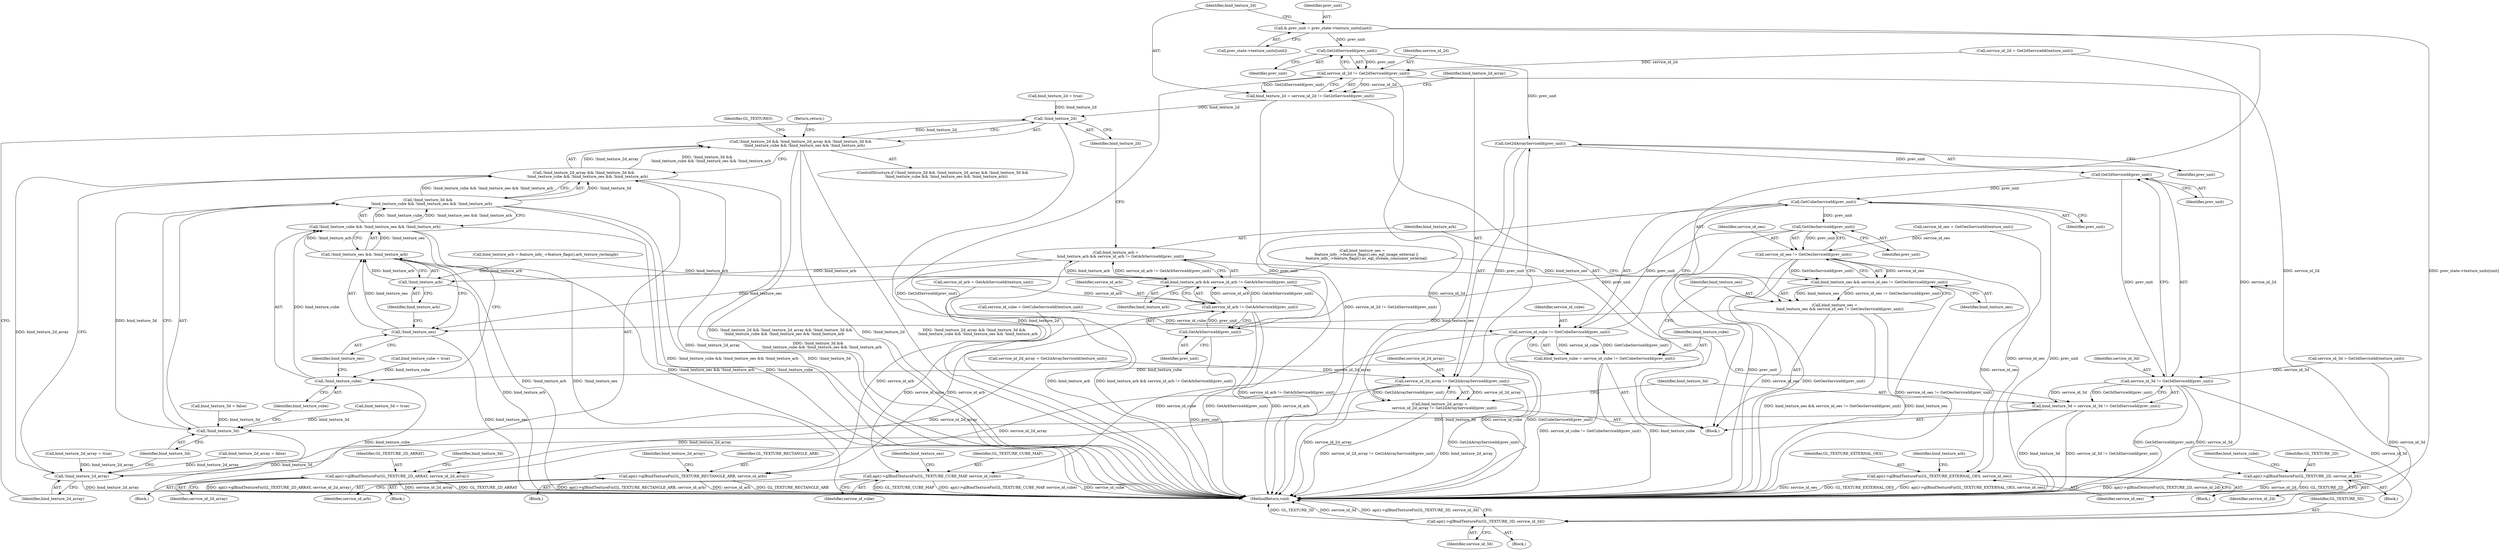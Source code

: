 digraph "0_Chrome_d128139d53e9268e87921e82d89b3f2053cb83fd@array" {
"1000191" [label="(Call,& prev_unit = prev_state->texture_units[unit])"];
"1000202" [label="(Call,Get2dServiceId(prev_unit))"];
"1000200" [label="(Call,service_id_2d != Get2dServiceId(prev_unit))"];
"1000198" [label="(Call,bind_texture_2d = service_id_2d != Get2dServiceId(prev_unit))"];
"1000240" [label="(Call,!bind_texture_2d)"];
"1000239" [label="(Call,!bind_texture_2d && !bind_texture_2d_array && !bind_texture_3d &&\n      !bind_texture_cube && !bind_texture_oes && !bind_texture_arb)"];
"1000265" [label="(Call,api()->glBindTextureFn(GL_TEXTURE_2D, service_id_2d))"];
"1000208" [label="(Call,Get2dArrayServiceId(prev_unit))"];
"1000206" [label="(Call,service_id_2d_array != Get2dArrayServiceId(prev_unit))"];
"1000204" [label="(Call,bind_texture_2d_array =\n        service_id_2d_array != Get2dArrayServiceId(prev_unit))"];
"1000243" [label="(Call,!bind_texture_2d_array)"];
"1000242" [label="(Call,!bind_texture_2d_array && !bind_texture_3d &&\n      !bind_texture_cube && !bind_texture_oes && !bind_texture_arb)"];
"1000289" [label="(Call,api()->glBindTextureFn(GL_TEXTURE_2D_ARRAY, service_id_2d_array))"];
"1000214" [label="(Call,Get3dServiceId(prev_unit))"];
"1000212" [label="(Call,service_id_3d != Get3dServiceId(prev_unit))"];
"1000210" [label="(Call,bind_texture_3d = service_id_3d != Get3dServiceId(prev_unit))"];
"1000246" [label="(Call,!bind_texture_3d)"];
"1000245" [label="(Call,!bind_texture_3d &&\n      !bind_texture_cube && !bind_texture_oes && !bind_texture_arb)"];
"1000295" [label="(Call,api()->glBindTextureFn(GL_TEXTURE_3D, service_id_3d))"];
"1000220" [label="(Call,GetCubeServiceId(prev_unit))"];
"1000218" [label="(Call,service_id_cube != GetCubeServiceId(prev_unit))"];
"1000216" [label="(Call,bind_texture_cube = service_id_cube != GetCubeServiceId(prev_unit))"];
"1000249" [label="(Call,!bind_texture_cube)"];
"1000248" [label="(Call,!bind_texture_cube && !bind_texture_oes && !bind_texture_arb)"];
"1000271" [label="(Call,api()->glBindTextureFn(GL_TEXTURE_CUBE_MAP, service_id_cube))"];
"1000228" [label="(Call,GetOesServiceId(prev_unit))"];
"1000226" [label="(Call,service_id_oes != GetOesServiceId(prev_unit))"];
"1000224" [label="(Call,bind_texture_oes && service_id_oes != GetOesServiceId(prev_unit))"];
"1000222" [label="(Call,bind_texture_oes =\n         bind_texture_oes && service_id_oes != GetOesServiceId(prev_unit))"];
"1000252" [label="(Call,!bind_texture_oes)"];
"1000251" [label="(Call,!bind_texture_oes && !bind_texture_arb)"];
"1000277" [label="(Call,api()->glBindTextureFn(GL_TEXTURE_EXTERNAL_OES, service_id_oes))"];
"1000236" [label="(Call,GetArbServiceId(prev_unit))"];
"1000234" [label="(Call,service_id_arb != GetArbServiceId(prev_unit))"];
"1000232" [label="(Call,bind_texture_arb && service_id_arb != GetArbServiceId(prev_unit))"];
"1000230" [label="(Call,bind_texture_arb =\n        bind_texture_arb && service_id_arb != GetArbServiceId(prev_unit))"];
"1000254" [label="(Call,!bind_texture_arb)"];
"1000283" [label="(Call,api()->glBindTextureFn(GL_TEXTURE_RECTANGLE_ARB, service_id_arb))"];
"1000219" [label="(Identifier,service_id_cube)"];
"1000253" [label="(Identifier,bind_texture_oes)"];
"1000264" [label="(Block,)"];
"1000211" [label="(Identifier,bind_texture_3d)"];
"1000246" [label="(Call,!bind_texture_3d)"];
"1000251" [label="(Call,!bind_texture_oes && !bind_texture_arb)"];
"1000243" [label="(Call,!bind_texture_2d_array)"];
"1000293" [label="(Identifier,bind_texture_3d)"];
"1000202" [label="(Call,Get2dServiceId(prev_unit))"];
"1000216" [label="(Call,bind_texture_cube = service_id_cube != GetCubeServiceId(prev_unit))"];
"1000208" [label="(Call,Get2dArrayServiceId(prev_unit))"];
"1000298" [label="(MethodReturn,void)"];
"1000132" [label="(Call,service_id_cube = GetCubeServiceId(texture_unit))"];
"1000224" [label="(Call,bind_texture_oes && service_id_oes != GetOesServiceId(prev_unit))"];
"1000201" [label="(Identifier,service_id_2d)"];
"1000210" [label="(Call,bind_texture_3d = service_id_3d != Get3dServiceId(prev_unit))"];
"1000296" [label="(Identifier,GL_TEXTURE_3D)"];
"1000155" [label="(Call,bind_texture_oes =\n       feature_info_->feature_flags().oes_egl_image_external ||\n       feature_info_->feature_flags().nv_egl_stream_consumer_external)"];
"1000289" [label="(Call,api()->glBindTextureFn(GL_TEXTURE_2D_ARRAY, service_id_2d_array))"];
"1000270" [label="(Block,)"];
"1000284" [label="(Identifier,GL_TEXTURE_RECTANGLE_ARB)"];
"1000209" [label="(Identifier,prev_unit)"];
"1000272" [label="(Identifier,GL_TEXTURE_CUBE_MAP)"];
"1000231" [label="(Identifier,bind_texture_arb)"];
"1000225" [label="(Identifier,bind_texture_oes)"];
"1000285" [label="(Identifier,service_id_arb)"];
"1000257" [label="(Return,return;)"];
"1000250" [label="(Identifier,bind_texture_cube)"];
"1000290" [label="(Identifier,GL_TEXTURE_2D_ARRAY)"];
"1000151" [label="(Call,bind_texture_cube = true)"];
"1000193" [label="(Call,prev_state->texture_units[unit])"];
"1000142" [label="(Call,service_id_arb = GetArbServiceId(texture_unit))"];
"1000291" [label="(Identifier,service_id_2d_array)"];
"1000269" [label="(Identifier,bind_texture_cube)"];
"1000297" [label="(Identifier,service_id_3d)"];
"1000294" [label="(Block,)"];
"1000235" [label="(Identifier,service_id_arb)"];
"1000212" [label="(Call,service_id_3d != Get3dServiceId(prev_unit))"];
"1000283" [label="(Call,api()->glBindTextureFn(GL_TEXTURE_RECTANGLE_ARB, service_id_arb))"];
"1000288" [label="(Block,)"];
"1000276" [label="(Block,)"];
"1000206" [label="(Call,service_id_2d_array != Get2dArrayServiceId(prev_unit))"];
"1000226" [label="(Call,service_id_oes != GetOesServiceId(prev_unit))"];
"1000287" [label="(Identifier,bind_texture_2d_array)"];
"1000248" [label="(Call,!bind_texture_cube && !bind_texture_oes && !bind_texture_arb)"];
"1000184" [label="(Call,bind_texture_3d = true)"];
"1000275" [label="(Identifier,bind_texture_oes)"];
"1000205" [label="(Identifier,bind_texture_2d_array)"];
"1000214" [label="(Call,Get3dServiceId(prev_unit))"];
"1000217" [label="(Identifier,bind_texture_cube)"];
"1000255" [label="(Identifier,bind_texture_arb)"];
"1000267" [label="(Identifier,service_id_2d)"];
"1000232" [label="(Call,bind_texture_arb && service_id_arb != GetArbServiceId(prev_unit))"];
"1000271" [label="(Call,api()->glBindTextureFn(GL_TEXTURE_CUBE_MAP, service_id_cube))"];
"1000254" [label="(Call,!bind_texture_arb)"];
"1000165" [label="(Call,bind_texture_arb = feature_info_->feature_flags().arb_texture_rectangle)"];
"1000295" [label="(Call,api()->glBindTextureFn(GL_TEXTURE_3D, service_id_3d))"];
"1000282" [label="(Block,)"];
"1000244" [label="(Identifier,bind_texture_2d_array)"];
"1000266" [label="(Identifier,GL_TEXTURE_2D)"];
"1000273" [label="(Identifier,service_id_cube)"];
"1000281" [label="(Identifier,bind_texture_arb)"];
"1000171" [label="(Call,bind_texture_2d_array = false)"];
"1000122" [label="(Call,service_id_2d_array = Get2dArrayServiceId(texture_unit))"];
"1000247" [label="(Identifier,bind_texture_3d)"];
"1000189" [label="(Block,)"];
"1000240" [label="(Call,!bind_texture_2d)"];
"1000237" [label="(Identifier,prev_unit)"];
"1000260" [label="(Identifier,GL_TEXTURE0)"];
"1000147" [label="(Call,bind_texture_2d = true)"];
"1000117" [label="(Call,service_id_2d = Get2dServiceId(texture_unit))"];
"1000215" [label="(Identifier,prev_unit)"];
"1000242" [label="(Call,!bind_texture_2d_array && !bind_texture_3d &&\n      !bind_texture_cube && !bind_texture_oes && !bind_texture_arb)"];
"1000252" [label="(Call,!bind_texture_oes)"];
"1000222" [label="(Call,bind_texture_oes =\n         bind_texture_oes && service_id_oes != GetOesServiceId(prev_unit))"];
"1000191" [label="(Call,& prev_unit = prev_state->texture_units[unit])"];
"1000227" [label="(Identifier,service_id_oes)"];
"1000204" [label="(Call,bind_texture_2d_array =\n        service_id_2d_array != Get2dArrayServiceId(prev_unit))"];
"1000127" [label="(Call,service_id_3d = Get3dServiceId(texture_unit))"];
"1000239" [label="(Call,!bind_texture_2d && !bind_texture_2d_array && !bind_texture_3d &&\n      !bind_texture_cube && !bind_texture_oes && !bind_texture_arb)"];
"1000137" [label="(Call,service_id_oes = GetOesServiceId(texture_unit))"];
"1000221" [label="(Identifier,prev_unit)"];
"1000199" [label="(Identifier,bind_texture_2d)"];
"1000218" [label="(Call,service_id_cube != GetCubeServiceId(prev_unit))"];
"1000213" [label="(Identifier,service_id_3d)"];
"1000175" [label="(Call,bind_texture_3d = false)"];
"1000200" [label="(Call,service_id_2d != Get2dServiceId(prev_unit))"];
"1000207" [label="(Identifier,service_id_2d_array)"];
"1000265" [label="(Call,api()->glBindTextureFn(GL_TEXTURE_2D, service_id_2d))"];
"1000245" [label="(Call,!bind_texture_3d &&\n      !bind_texture_cube && !bind_texture_oes && !bind_texture_arb)"];
"1000203" [label="(Identifier,prev_unit)"];
"1000230" [label="(Call,bind_texture_arb =\n        bind_texture_arb && service_id_arb != GetArbServiceId(prev_unit))"];
"1000241" [label="(Identifier,bind_texture_2d)"];
"1000220" [label="(Call,GetCubeServiceId(prev_unit))"];
"1000236" [label="(Call,GetArbServiceId(prev_unit))"];
"1000181" [label="(Call,bind_texture_2d_array = true)"];
"1000198" [label="(Call,bind_texture_2d = service_id_2d != Get2dServiceId(prev_unit))"];
"1000233" [label="(Identifier,bind_texture_arb)"];
"1000228" [label="(Call,GetOesServiceId(prev_unit))"];
"1000192" [label="(Identifier,prev_unit)"];
"1000223" [label="(Identifier,bind_texture_oes)"];
"1000238" [label="(ControlStructure,if (!bind_texture_2d && !bind_texture_2d_array && !bind_texture_3d &&\n      !bind_texture_cube && !bind_texture_oes && !bind_texture_arb))"];
"1000278" [label="(Identifier,GL_TEXTURE_EXTERNAL_OES)"];
"1000234" [label="(Call,service_id_arb != GetArbServiceId(prev_unit))"];
"1000279" [label="(Identifier,service_id_oes)"];
"1000249" [label="(Call,!bind_texture_cube)"];
"1000277" [label="(Call,api()->glBindTextureFn(GL_TEXTURE_EXTERNAL_OES, service_id_oes))"];
"1000229" [label="(Identifier,prev_unit)"];
"1000191" -> "1000189"  [label="AST: "];
"1000191" -> "1000193"  [label="CFG: "];
"1000192" -> "1000191"  [label="AST: "];
"1000193" -> "1000191"  [label="AST: "];
"1000199" -> "1000191"  [label="CFG: "];
"1000191" -> "1000298"  [label="DDG: prev_state->texture_units[unit]"];
"1000191" -> "1000202"  [label="DDG: prev_unit"];
"1000202" -> "1000200"  [label="AST: "];
"1000202" -> "1000203"  [label="CFG: "];
"1000203" -> "1000202"  [label="AST: "];
"1000200" -> "1000202"  [label="CFG: "];
"1000202" -> "1000200"  [label="DDG: prev_unit"];
"1000202" -> "1000208"  [label="DDG: prev_unit"];
"1000200" -> "1000198"  [label="AST: "];
"1000201" -> "1000200"  [label="AST: "];
"1000198" -> "1000200"  [label="CFG: "];
"1000200" -> "1000298"  [label="DDG: service_id_2d"];
"1000200" -> "1000298"  [label="DDG: Get2dServiceId(prev_unit)"];
"1000200" -> "1000198"  [label="DDG: service_id_2d"];
"1000200" -> "1000198"  [label="DDG: Get2dServiceId(prev_unit)"];
"1000117" -> "1000200"  [label="DDG: service_id_2d"];
"1000200" -> "1000265"  [label="DDG: service_id_2d"];
"1000198" -> "1000189"  [label="AST: "];
"1000199" -> "1000198"  [label="AST: "];
"1000205" -> "1000198"  [label="CFG: "];
"1000198" -> "1000298"  [label="DDG: service_id_2d != Get2dServiceId(prev_unit)"];
"1000198" -> "1000240"  [label="DDG: bind_texture_2d"];
"1000240" -> "1000239"  [label="AST: "];
"1000240" -> "1000241"  [label="CFG: "];
"1000241" -> "1000240"  [label="AST: "];
"1000244" -> "1000240"  [label="CFG: "];
"1000239" -> "1000240"  [label="CFG: "];
"1000240" -> "1000298"  [label="DDG: bind_texture_2d"];
"1000240" -> "1000239"  [label="DDG: bind_texture_2d"];
"1000147" -> "1000240"  [label="DDG: bind_texture_2d"];
"1000239" -> "1000238"  [label="AST: "];
"1000239" -> "1000242"  [label="CFG: "];
"1000242" -> "1000239"  [label="AST: "];
"1000257" -> "1000239"  [label="CFG: "];
"1000260" -> "1000239"  [label="CFG: "];
"1000239" -> "1000298"  [label="DDG: !bind_texture_2d && !bind_texture_2d_array && !bind_texture_3d &&\n      !bind_texture_cube && !bind_texture_oes && !bind_texture_arb"];
"1000239" -> "1000298"  [label="DDG: !bind_texture_2d"];
"1000239" -> "1000298"  [label="DDG: !bind_texture_2d_array && !bind_texture_3d &&\n      !bind_texture_cube && !bind_texture_oes && !bind_texture_arb"];
"1000242" -> "1000239"  [label="DDG: !bind_texture_2d_array"];
"1000242" -> "1000239"  [label="DDG: !bind_texture_3d &&\n      !bind_texture_cube && !bind_texture_oes && !bind_texture_arb"];
"1000265" -> "1000264"  [label="AST: "];
"1000265" -> "1000267"  [label="CFG: "];
"1000266" -> "1000265"  [label="AST: "];
"1000267" -> "1000265"  [label="AST: "];
"1000269" -> "1000265"  [label="CFG: "];
"1000265" -> "1000298"  [label="DDG: api()->glBindTextureFn(GL_TEXTURE_2D, service_id_2d)"];
"1000265" -> "1000298"  [label="DDG: service_id_2d"];
"1000265" -> "1000298"  [label="DDG: GL_TEXTURE_2D"];
"1000117" -> "1000265"  [label="DDG: service_id_2d"];
"1000208" -> "1000206"  [label="AST: "];
"1000208" -> "1000209"  [label="CFG: "];
"1000209" -> "1000208"  [label="AST: "];
"1000206" -> "1000208"  [label="CFG: "];
"1000208" -> "1000206"  [label="DDG: prev_unit"];
"1000208" -> "1000214"  [label="DDG: prev_unit"];
"1000206" -> "1000204"  [label="AST: "];
"1000207" -> "1000206"  [label="AST: "];
"1000204" -> "1000206"  [label="CFG: "];
"1000206" -> "1000298"  [label="DDG: Get2dArrayServiceId(prev_unit)"];
"1000206" -> "1000298"  [label="DDG: service_id_2d_array"];
"1000206" -> "1000204"  [label="DDG: service_id_2d_array"];
"1000206" -> "1000204"  [label="DDG: Get2dArrayServiceId(prev_unit)"];
"1000122" -> "1000206"  [label="DDG: service_id_2d_array"];
"1000206" -> "1000289"  [label="DDG: service_id_2d_array"];
"1000204" -> "1000189"  [label="AST: "];
"1000205" -> "1000204"  [label="AST: "];
"1000211" -> "1000204"  [label="CFG: "];
"1000204" -> "1000298"  [label="DDG: service_id_2d_array != Get2dArrayServiceId(prev_unit)"];
"1000204" -> "1000298"  [label="DDG: bind_texture_2d_array"];
"1000204" -> "1000243"  [label="DDG: bind_texture_2d_array"];
"1000243" -> "1000242"  [label="AST: "];
"1000243" -> "1000244"  [label="CFG: "];
"1000244" -> "1000243"  [label="AST: "];
"1000247" -> "1000243"  [label="CFG: "];
"1000242" -> "1000243"  [label="CFG: "];
"1000243" -> "1000298"  [label="DDG: bind_texture_2d_array"];
"1000243" -> "1000242"  [label="DDG: bind_texture_2d_array"];
"1000181" -> "1000243"  [label="DDG: bind_texture_2d_array"];
"1000171" -> "1000243"  [label="DDG: bind_texture_2d_array"];
"1000242" -> "1000245"  [label="CFG: "];
"1000245" -> "1000242"  [label="AST: "];
"1000242" -> "1000298"  [label="DDG: !bind_texture_3d &&\n      !bind_texture_cube && !bind_texture_oes && !bind_texture_arb"];
"1000242" -> "1000298"  [label="DDG: !bind_texture_2d_array"];
"1000245" -> "1000242"  [label="DDG: !bind_texture_3d"];
"1000245" -> "1000242"  [label="DDG: !bind_texture_cube && !bind_texture_oes && !bind_texture_arb"];
"1000289" -> "1000288"  [label="AST: "];
"1000289" -> "1000291"  [label="CFG: "];
"1000290" -> "1000289"  [label="AST: "];
"1000291" -> "1000289"  [label="AST: "];
"1000293" -> "1000289"  [label="CFG: "];
"1000289" -> "1000298"  [label="DDG: service_id_2d_array"];
"1000289" -> "1000298"  [label="DDG: GL_TEXTURE_2D_ARRAY"];
"1000289" -> "1000298"  [label="DDG: api()->glBindTextureFn(GL_TEXTURE_2D_ARRAY, service_id_2d_array)"];
"1000122" -> "1000289"  [label="DDG: service_id_2d_array"];
"1000214" -> "1000212"  [label="AST: "];
"1000214" -> "1000215"  [label="CFG: "];
"1000215" -> "1000214"  [label="AST: "];
"1000212" -> "1000214"  [label="CFG: "];
"1000214" -> "1000212"  [label="DDG: prev_unit"];
"1000214" -> "1000220"  [label="DDG: prev_unit"];
"1000212" -> "1000210"  [label="AST: "];
"1000213" -> "1000212"  [label="AST: "];
"1000210" -> "1000212"  [label="CFG: "];
"1000212" -> "1000298"  [label="DDG: Get3dServiceId(prev_unit)"];
"1000212" -> "1000298"  [label="DDG: service_id_3d"];
"1000212" -> "1000210"  [label="DDG: service_id_3d"];
"1000212" -> "1000210"  [label="DDG: Get3dServiceId(prev_unit)"];
"1000127" -> "1000212"  [label="DDG: service_id_3d"];
"1000212" -> "1000295"  [label="DDG: service_id_3d"];
"1000210" -> "1000189"  [label="AST: "];
"1000211" -> "1000210"  [label="AST: "];
"1000217" -> "1000210"  [label="CFG: "];
"1000210" -> "1000298"  [label="DDG: service_id_3d != Get3dServiceId(prev_unit)"];
"1000210" -> "1000298"  [label="DDG: bind_texture_3d"];
"1000210" -> "1000246"  [label="DDG: bind_texture_3d"];
"1000246" -> "1000245"  [label="AST: "];
"1000246" -> "1000247"  [label="CFG: "];
"1000247" -> "1000246"  [label="AST: "];
"1000250" -> "1000246"  [label="CFG: "];
"1000245" -> "1000246"  [label="CFG: "];
"1000246" -> "1000298"  [label="DDG: bind_texture_3d"];
"1000246" -> "1000245"  [label="DDG: bind_texture_3d"];
"1000184" -> "1000246"  [label="DDG: bind_texture_3d"];
"1000175" -> "1000246"  [label="DDG: bind_texture_3d"];
"1000245" -> "1000248"  [label="CFG: "];
"1000248" -> "1000245"  [label="AST: "];
"1000245" -> "1000298"  [label="DDG: !bind_texture_cube && !bind_texture_oes && !bind_texture_arb"];
"1000245" -> "1000298"  [label="DDG: !bind_texture_3d"];
"1000248" -> "1000245"  [label="DDG: !bind_texture_cube"];
"1000248" -> "1000245"  [label="DDG: !bind_texture_oes && !bind_texture_arb"];
"1000295" -> "1000294"  [label="AST: "];
"1000295" -> "1000297"  [label="CFG: "];
"1000296" -> "1000295"  [label="AST: "];
"1000297" -> "1000295"  [label="AST: "];
"1000298" -> "1000295"  [label="CFG: "];
"1000295" -> "1000298"  [label="DDG: GL_TEXTURE_3D"];
"1000295" -> "1000298"  [label="DDG: service_id_3d"];
"1000295" -> "1000298"  [label="DDG: api()->glBindTextureFn(GL_TEXTURE_3D, service_id_3d)"];
"1000127" -> "1000295"  [label="DDG: service_id_3d"];
"1000220" -> "1000218"  [label="AST: "];
"1000220" -> "1000221"  [label="CFG: "];
"1000221" -> "1000220"  [label="AST: "];
"1000218" -> "1000220"  [label="CFG: "];
"1000220" -> "1000298"  [label="DDG: prev_unit"];
"1000220" -> "1000218"  [label="DDG: prev_unit"];
"1000220" -> "1000228"  [label="DDG: prev_unit"];
"1000220" -> "1000236"  [label="DDG: prev_unit"];
"1000218" -> "1000216"  [label="AST: "];
"1000219" -> "1000218"  [label="AST: "];
"1000216" -> "1000218"  [label="CFG: "];
"1000218" -> "1000298"  [label="DDG: service_id_cube"];
"1000218" -> "1000298"  [label="DDG: GetCubeServiceId(prev_unit)"];
"1000218" -> "1000216"  [label="DDG: service_id_cube"];
"1000218" -> "1000216"  [label="DDG: GetCubeServiceId(prev_unit)"];
"1000132" -> "1000218"  [label="DDG: service_id_cube"];
"1000218" -> "1000271"  [label="DDG: service_id_cube"];
"1000216" -> "1000189"  [label="AST: "];
"1000217" -> "1000216"  [label="AST: "];
"1000223" -> "1000216"  [label="CFG: "];
"1000216" -> "1000298"  [label="DDG: bind_texture_cube"];
"1000216" -> "1000298"  [label="DDG: service_id_cube != GetCubeServiceId(prev_unit)"];
"1000216" -> "1000249"  [label="DDG: bind_texture_cube"];
"1000249" -> "1000248"  [label="AST: "];
"1000249" -> "1000250"  [label="CFG: "];
"1000250" -> "1000249"  [label="AST: "];
"1000253" -> "1000249"  [label="CFG: "];
"1000248" -> "1000249"  [label="CFG: "];
"1000249" -> "1000298"  [label="DDG: bind_texture_cube"];
"1000249" -> "1000248"  [label="DDG: bind_texture_cube"];
"1000151" -> "1000249"  [label="DDG: bind_texture_cube"];
"1000248" -> "1000251"  [label="CFG: "];
"1000251" -> "1000248"  [label="AST: "];
"1000248" -> "1000298"  [label="DDG: !bind_texture_oes && !bind_texture_arb"];
"1000248" -> "1000298"  [label="DDG: !bind_texture_cube"];
"1000251" -> "1000248"  [label="DDG: !bind_texture_oes"];
"1000251" -> "1000248"  [label="DDG: !bind_texture_arb"];
"1000271" -> "1000270"  [label="AST: "];
"1000271" -> "1000273"  [label="CFG: "];
"1000272" -> "1000271"  [label="AST: "];
"1000273" -> "1000271"  [label="AST: "];
"1000275" -> "1000271"  [label="CFG: "];
"1000271" -> "1000298"  [label="DDG: service_id_cube"];
"1000271" -> "1000298"  [label="DDG: GL_TEXTURE_CUBE_MAP"];
"1000271" -> "1000298"  [label="DDG: api()->glBindTextureFn(GL_TEXTURE_CUBE_MAP, service_id_cube)"];
"1000132" -> "1000271"  [label="DDG: service_id_cube"];
"1000228" -> "1000226"  [label="AST: "];
"1000228" -> "1000229"  [label="CFG: "];
"1000229" -> "1000228"  [label="AST: "];
"1000226" -> "1000228"  [label="CFG: "];
"1000228" -> "1000298"  [label="DDG: prev_unit"];
"1000228" -> "1000226"  [label="DDG: prev_unit"];
"1000228" -> "1000236"  [label="DDG: prev_unit"];
"1000226" -> "1000224"  [label="AST: "];
"1000227" -> "1000226"  [label="AST: "];
"1000224" -> "1000226"  [label="CFG: "];
"1000226" -> "1000298"  [label="DDG: service_id_oes"];
"1000226" -> "1000298"  [label="DDG: GetOesServiceId(prev_unit)"];
"1000226" -> "1000224"  [label="DDG: service_id_oes"];
"1000226" -> "1000224"  [label="DDG: GetOesServiceId(prev_unit)"];
"1000137" -> "1000226"  [label="DDG: service_id_oes"];
"1000226" -> "1000277"  [label="DDG: service_id_oes"];
"1000224" -> "1000222"  [label="AST: "];
"1000224" -> "1000225"  [label="CFG: "];
"1000225" -> "1000224"  [label="AST: "];
"1000222" -> "1000224"  [label="CFG: "];
"1000224" -> "1000298"  [label="DDG: service_id_oes != GetOesServiceId(prev_unit)"];
"1000224" -> "1000222"  [label="DDG: bind_texture_oes"];
"1000224" -> "1000222"  [label="DDG: service_id_oes != GetOesServiceId(prev_unit)"];
"1000155" -> "1000224"  [label="DDG: bind_texture_oes"];
"1000222" -> "1000189"  [label="AST: "];
"1000223" -> "1000222"  [label="AST: "];
"1000231" -> "1000222"  [label="CFG: "];
"1000222" -> "1000298"  [label="DDG: bind_texture_oes"];
"1000222" -> "1000298"  [label="DDG: bind_texture_oes && service_id_oes != GetOesServiceId(prev_unit)"];
"1000222" -> "1000252"  [label="DDG: bind_texture_oes"];
"1000252" -> "1000251"  [label="AST: "];
"1000252" -> "1000253"  [label="CFG: "];
"1000253" -> "1000252"  [label="AST: "];
"1000255" -> "1000252"  [label="CFG: "];
"1000251" -> "1000252"  [label="CFG: "];
"1000252" -> "1000298"  [label="DDG: bind_texture_oes"];
"1000252" -> "1000251"  [label="DDG: bind_texture_oes"];
"1000155" -> "1000252"  [label="DDG: bind_texture_oes"];
"1000251" -> "1000254"  [label="CFG: "];
"1000254" -> "1000251"  [label="AST: "];
"1000251" -> "1000298"  [label="DDG: !bind_texture_arb"];
"1000251" -> "1000298"  [label="DDG: !bind_texture_oes"];
"1000254" -> "1000251"  [label="DDG: bind_texture_arb"];
"1000277" -> "1000276"  [label="AST: "];
"1000277" -> "1000279"  [label="CFG: "];
"1000278" -> "1000277"  [label="AST: "];
"1000279" -> "1000277"  [label="AST: "];
"1000281" -> "1000277"  [label="CFG: "];
"1000277" -> "1000298"  [label="DDG: GL_TEXTURE_EXTERNAL_OES"];
"1000277" -> "1000298"  [label="DDG: api()->glBindTextureFn(GL_TEXTURE_EXTERNAL_OES, service_id_oes)"];
"1000277" -> "1000298"  [label="DDG: service_id_oes"];
"1000137" -> "1000277"  [label="DDG: service_id_oes"];
"1000236" -> "1000234"  [label="AST: "];
"1000236" -> "1000237"  [label="CFG: "];
"1000237" -> "1000236"  [label="AST: "];
"1000234" -> "1000236"  [label="CFG: "];
"1000236" -> "1000298"  [label="DDG: prev_unit"];
"1000236" -> "1000234"  [label="DDG: prev_unit"];
"1000234" -> "1000232"  [label="AST: "];
"1000235" -> "1000234"  [label="AST: "];
"1000232" -> "1000234"  [label="CFG: "];
"1000234" -> "1000298"  [label="DDG: GetArbServiceId(prev_unit)"];
"1000234" -> "1000298"  [label="DDG: service_id_arb"];
"1000234" -> "1000232"  [label="DDG: service_id_arb"];
"1000234" -> "1000232"  [label="DDG: GetArbServiceId(prev_unit)"];
"1000142" -> "1000234"  [label="DDG: service_id_arb"];
"1000234" -> "1000283"  [label="DDG: service_id_arb"];
"1000232" -> "1000230"  [label="AST: "];
"1000232" -> "1000233"  [label="CFG: "];
"1000233" -> "1000232"  [label="AST: "];
"1000230" -> "1000232"  [label="CFG: "];
"1000232" -> "1000298"  [label="DDG: service_id_arb != GetArbServiceId(prev_unit)"];
"1000232" -> "1000230"  [label="DDG: bind_texture_arb"];
"1000232" -> "1000230"  [label="DDG: service_id_arb != GetArbServiceId(prev_unit)"];
"1000165" -> "1000232"  [label="DDG: bind_texture_arb"];
"1000230" -> "1000189"  [label="AST: "];
"1000231" -> "1000230"  [label="AST: "];
"1000241" -> "1000230"  [label="CFG: "];
"1000230" -> "1000298"  [label="DDG: bind_texture_arb"];
"1000230" -> "1000298"  [label="DDG: bind_texture_arb && service_id_arb != GetArbServiceId(prev_unit)"];
"1000230" -> "1000254"  [label="DDG: bind_texture_arb"];
"1000254" -> "1000255"  [label="CFG: "];
"1000255" -> "1000254"  [label="AST: "];
"1000254" -> "1000298"  [label="DDG: bind_texture_arb"];
"1000165" -> "1000254"  [label="DDG: bind_texture_arb"];
"1000283" -> "1000282"  [label="AST: "];
"1000283" -> "1000285"  [label="CFG: "];
"1000284" -> "1000283"  [label="AST: "];
"1000285" -> "1000283"  [label="AST: "];
"1000287" -> "1000283"  [label="CFG: "];
"1000283" -> "1000298"  [label="DDG: service_id_arb"];
"1000283" -> "1000298"  [label="DDG: GL_TEXTURE_RECTANGLE_ARB"];
"1000283" -> "1000298"  [label="DDG: api()->glBindTextureFn(GL_TEXTURE_RECTANGLE_ARB, service_id_arb)"];
"1000142" -> "1000283"  [label="DDG: service_id_arb"];
}
